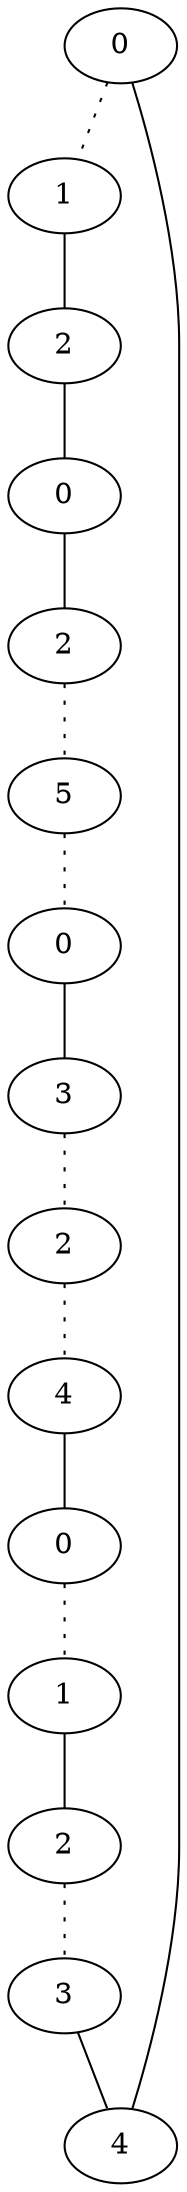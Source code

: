 graph {
a0[label=0];
a1[label=1];
a2[label=2];
a3[label=0];
a4[label=2];
a5[label=5];
a6[label=0];
a7[label=3];
a8[label=2];
a9[label=4];
a10[label=0];
a11[label=1];
a12[label=2];
a13[label=3];
a14[label=4];
a0 -- a1 [style=dotted];
a0 -- a14;
a1 -- a2;
a2 -- a3;
a3 -- a4;
a4 -- a5 [style=dotted];
a5 -- a6 [style=dotted];
a6 -- a7;
a7 -- a8 [style=dotted];
a8 -- a9 [style=dotted];
a9 -- a10;
a10 -- a11 [style=dotted];
a11 -- a12;
a12 -- a13 [style=dotted];
a13 -- a14;
}
